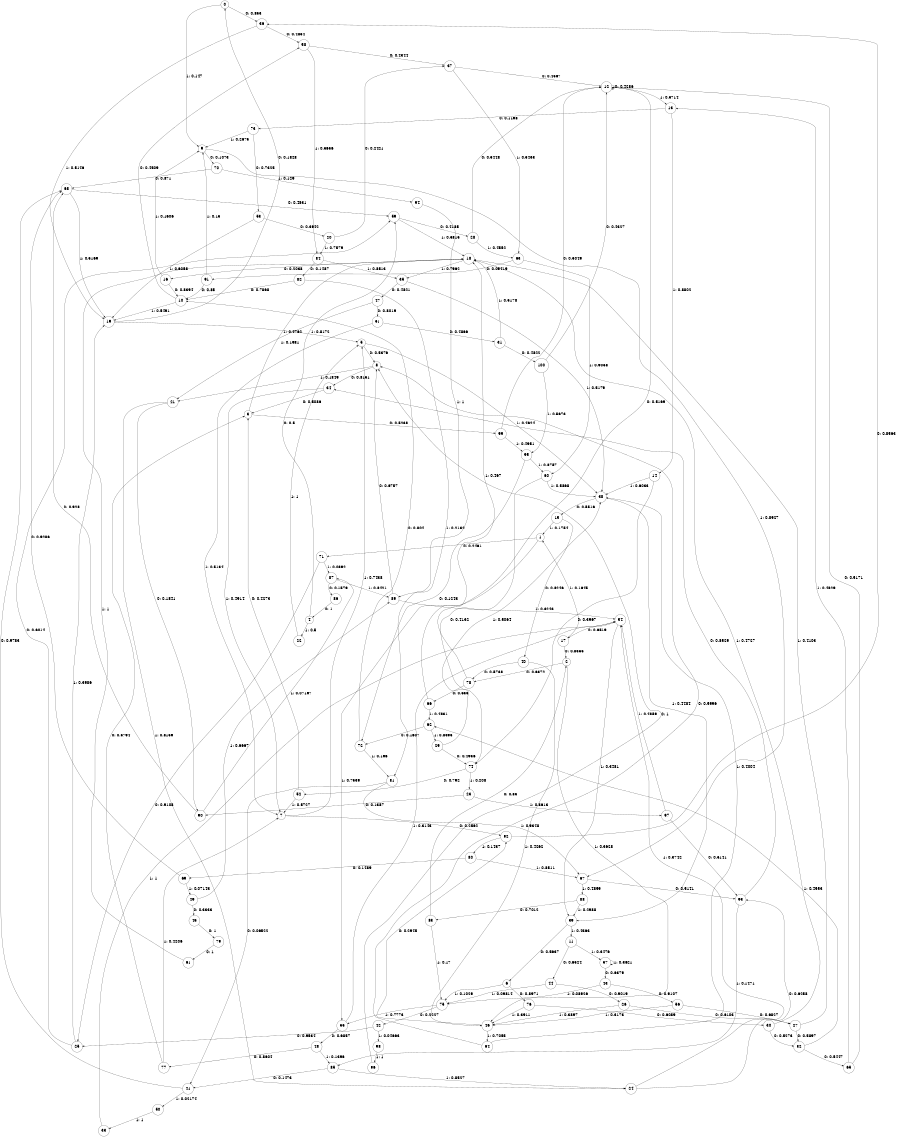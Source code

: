 digraph "ch10randomL10" {
size = "6,8.5";
ratio = "fill";
node [shape = circle];
node [fontsize = 24];
edge [fontsize = 24];
0 -> 36 [label = "0: 0.853    "];
0 -> 9 [label = "1: 0.147    "];
1 -> 71 [label = "0: 0.2461   "];
1 -> 55 [label = "1: 0.7539   "];
2 -> 78 [label = "0: 0.6372   "];
2 -> 46 [label = "1: 0.3628   "];
3 -> 99 [label = "0: 0.5238   "];
3 -> 18 [label = "1: 0.4762   "];
4 -> 59 [label = "0: 0.5      "];
4 -> 22 [label = "1: 0.5      "];
5 -> 8 [label = "0: 0.5376   "];
5 -> 38 [label = "1: 0.4624   "];
6 -> 76 [label = "0: 0.8971   "];
6 -> 75 [label = "1: 0.1029   "];
7 -> 92 [label = "0: 0.2562   "];
7 -> 5 [label = "1: 0.7438   "];
8 -> 34 [label = "0: 0.8151   "];
8 -> 21 [label = "1: 0.1849   "];
9 -> 70 [label = "0: 0.1073   "];
9 -> 67 [label = "1: 0.8927   "];
10 -> 58 [label = "0: 0.4509   "];
10 -> 19 [label = "1: 0.5491   "];
11 -> 44 [label = "0: 0.6524   "];
11 -> 57 [label = "1: 0.3476   "];
12 -> 12 [label = "0: 0.4286   "];
12 -> 13 [label = "1: 0.5714   "];
13 -> 73 [label = "0: 0.1198   "];
13 -> 14 [label = "1: 0.8802   "];
14 -> 74 [label = "0: 0.3967   "];
14 -> 38 [label = "1: 0.6033   "];
15 -> 40 [label = "0: 0.8246   "];
15 -> 1 [label = "1: 0.1754   "];
16 -> 10 [label = "0: 0.8394   "];
16 -> 9 [label = "1: 0.1606   "];
17 -> 2 [label = "0: 0.8355   "];
17 -> 1 [label = "1: 0.1645   "];
18 -> 16 [label = "0: 0.2038   "];
18 -> 35 [label = "1: 0.7962   "];
19 -> 0 [label = "0: 0.1828   "];
19 -> 5 [label = "1: 0.8172   "];
20 -> 37 [label = "0: 0.2421   "];
20 -> 84 [label = "1: 0.7579   "];
21 -> 90 [label = "0: 0.1841   "];
21 -> 24 [label = "1: 0.8159   "];
22 -> 5 [label = "1: 1        "];
23 -> 90 [label = "0: 0.1387   "];
23 -> 97 [label = "1: 0.8613   "];
24 -> 93 [label = "0: 0.6258   "];
24 -> 54 [label = "1: 0.3742   "];
25 -> 59 [label = "0: 0.6014   "];
25 -> 19 [label = "1: 0.3986   "];
26 -> 27 [label = "0: 0.6103   "];
26 -> 46 [label = "1: 0.3897   "];
27 -> 32 [label = "0: 0.5897   "];
27 -> 18 [label = "1: 0.4103   "];
28 -> 12 [label = "0: 0.5448   "];
28 -> 63 [label = "1: 0.4552   "];
29 -> 74 [label = "0: 0.4936   "];
29 -> 38 [label = "1: 0.5064   "];
30 -> 32 [label = "0: 0.5273   "];
30 -> 18 [label = "1: 0.4727   "];
31 -> 100 [label = "0: 0.4822   "];
31 -> 18 [label = "1: 0.5178   "];
32 -> 65 [label = "0: 0.5447   "];
32 -> 62 [label = "1: 0.4553   "];
33 -> 54 [label = "1: 1        "];
34 -> 3 [label = "0: 0.5086   "];
34 -> 7 [label = "1: 0.4914   "];
35 -> 47 [label = "0: 0.4821   "];
35 -> 38 [label = "1: 0.5179   "];
36 -> 58 [label = "0: 0.4854   "];
36 -> 19 [label = "1: 0.5146   "];
37 -> 12 [label = "0: 0.4567   "];
37 -> 63 [label = "1: 0.5433   "];
38 -> 15 [label = "0: 0.5516   "];
38 -> 39 [label = "1: 0.4484   "];
39 -> 6 [label = "0: 0.5637   "];
39 -> 11 [label = "1: 0.4363   "];
40 -> 78 [label = "0: 0.5738   "];
40 -> 46 [label = "1: 0.4262   "];
41 -> 68 [label = "0: 0.9783   "];
41 -> 50 [label = "1: 0.02174  "];
42 -> 25 [label = "0: 0.9534   "];
42 -> 98 [label = "1: 0.04663  "];
43 -> 56 [label = "0: 0.9107   "];
43 -> 75 [label = "1: 0.08926  "];
44 -> 26 [label = "0: 0.9019   "];
44 -> 75 [label = "1: 0.09814  "];
45 -> 79 [label = "0: 1        "];
46 -> 92 [label = "0: 0.2945   "];
46 -> 64 [label = "1: 0.7055   "];
47 -> 51 [label = "0: 0.8019   "];
47 -> 21 [label = "1: 0.1981   "];
48 -> 77 [label = "0: 0.8604   "];
48 -> 85 [label = "1: 0.1396   "];
49 -> 45 [label = "0: 0.3333   "];
49 -> 89 [label = "1: 0.6667   "];
50 -> 33 [label = "1: 1        "];
51 -> 31 [label = "0: 0.4866   "];
51 -> 7 [label = "1: 0.5134   "];
52 -> 3 [label = "0: 0.4273   "];
52 -> 7 [label = "1: 0.5727   "];
53 -> 20 [label = "0: 0.3942   "];
53 -> 19 [label = "1: 0.6058   "];
54 -> 17 [label = "0: 0.6519   "];
54 -> 39 [label = "1: 0.3481   "];
55 -> 48 [label = "0: 0.6857   "];
55 -> 54 [label = "1: 0.3143   "];
56 -> 27 [label = "0: 0.6827   "];
56 -> 46 [label = "1: 0.3173   "];
57 -> 43 [label = "0: 0.6379   "];
57 -> 57 [label = "1: 0.3621   "];
58 -> 37 [label = "0: 0.4344   "];
58 -> 84 [label = "1: 0.5656   "];
59 -> 28 [label = "0: 0.4185   "];
59 -> 18 [label = "1: 0.5815   "];
60 -> 74 [label = "0: 0.4132   "];
60 -> 38 [label = "1: 0.5868   "];
61 -> 18 [label = "1: 1        "];
62 -> 72 [label = "0: 0.1607   "];
62 -> 29 [label = "1: 0.8393   "];
63 -> 91 [label = "0: 0.09419  "];
63 -> 60 [label = "1: 0.9058   "];
64 -> 8 [label = "0: 0.5996   "];
64 -> 38 [label = "1: 0.4004   "];
65 -> 12 [label = "0: 0.5171   "];
65 -> 13 [label = "1: 0.4829   "];
66 -> 12 [label = "0: 0.5169   "];
66 -> 62 [label = "1: 0.4831   "];
67 -> 93 [label = "0: 0.5141   "];
67 -> 88 [label = "1: 0.4859   "];
68 -> 59 [label = "0: 0.4831   "];
68 -> 19 [label = "1: 0.5169   "];
69 -> 68 [label = "0: 0.9286   "];
69 -> 49 [label = "1: 0.07143  "];
70 -> 68 [label = "0: 0.871    "];
70 -> 94 [label = "1: 0.129    "];
71 -> 25 [label = "0: 0.9108   "];
71 -> 87 [label = "1: 0.0892   "];
72 -> 10 [label = "0: 0.804    "];
72 -> 81 [label = "1: 0.196    "];
73 -> 53 [label = "0: 0.7325   "];
73 -> 9 [label = "1: 0.2675   "];
74 -> 52 [label = "0: 0.792    "];
74 -> 23 [label = "1: 0.208    "];
75 -> 42 [label = "0: 0.2227   "];
75 -> 55 [label = "1: 0.7773   "];
76 -> 30 [label = "0: 0.6089   "];
76 -> 46 [label = "1: 0.3911   "];
77 -> 3 [label = "0: 0.5794   "];
77 -> 7 [label = "1: 0.4206   "];
78 -> 66 [label = "0: 0.533    "];
78 -> 18 [label = "1: 0.467    "];
79 -> 61 [label = "0: 1        "];
80 -> 69 [label = "0: 0.1489   "];
80 -> 67 [label = "1: 0.8511   "];
81 -> 41 [label = "0: 0.06522  "];
81 -> 67 [label = "1: 0.9348   "];
82 -> 10 [label = "0: 0.7868   "];
82 -> 81 [label = "1: 0.2132   "];
83 -> 2 [label = "0: 0.83     "];
83 -> 75 [label = "1: 0.17     "];
84 -> 82 [label = "0: 0.1487   "];
84 -> 35 [label = "1: 0.8513   "];
85 -> 41 [label = "0: 0.1473   "];
85 -> 24 [label = "1: 0.8527   "];
86 -> 4 [label = "0: 1        "];
87 -> 86 [label = "0: 0.1579   "];
87 -> 89 [label = "1: 0.8421   "];
88 -> 83 [label = "0: 0.7012   "];
88 -> 39 [label = "1: 0.2988   "];
89 -> 8 [label = "0: 0.6757   "];
89 -> 54 [label = "1: 0.3243   "];
90 -> 68 [label = "0: 0.928    "];
90 -> 87 [label = "1: 0.07197  "];
91 -> 10 [label = "0: 0.85     "];
91 -> 9 [label = "1: 0.15     "];
92 -> 36 [label = "0: 0.8563   "];
92 -> 80 [label = "1: 0.1437   "];
93 -> 34 [label = "0: 0.8529   "];
93 -> 85 [label = "1: 0.1471   "];
94 -> 89 [label = "1: 1        "];
95 -> 72 [label = "0: 0.1243   "];
95 -> 60 [label = "1: 0.8757   "];
96 -> 8 [label = "0: 1        "];
97 -> 93 [label = "0: 0.5141   "];
97 -> 54 [label = "1: 0.4859   "];
98 -> 96 [label = "1: 1        "];
99 -> 12 [label = "0: 0.5049   "];
99 -> 95 [label = "1: 0.4951   "];
100 -> 12 [label = "0: 0.4327   "];
100 -> 95 [label = "1: 0.5673   "];
}